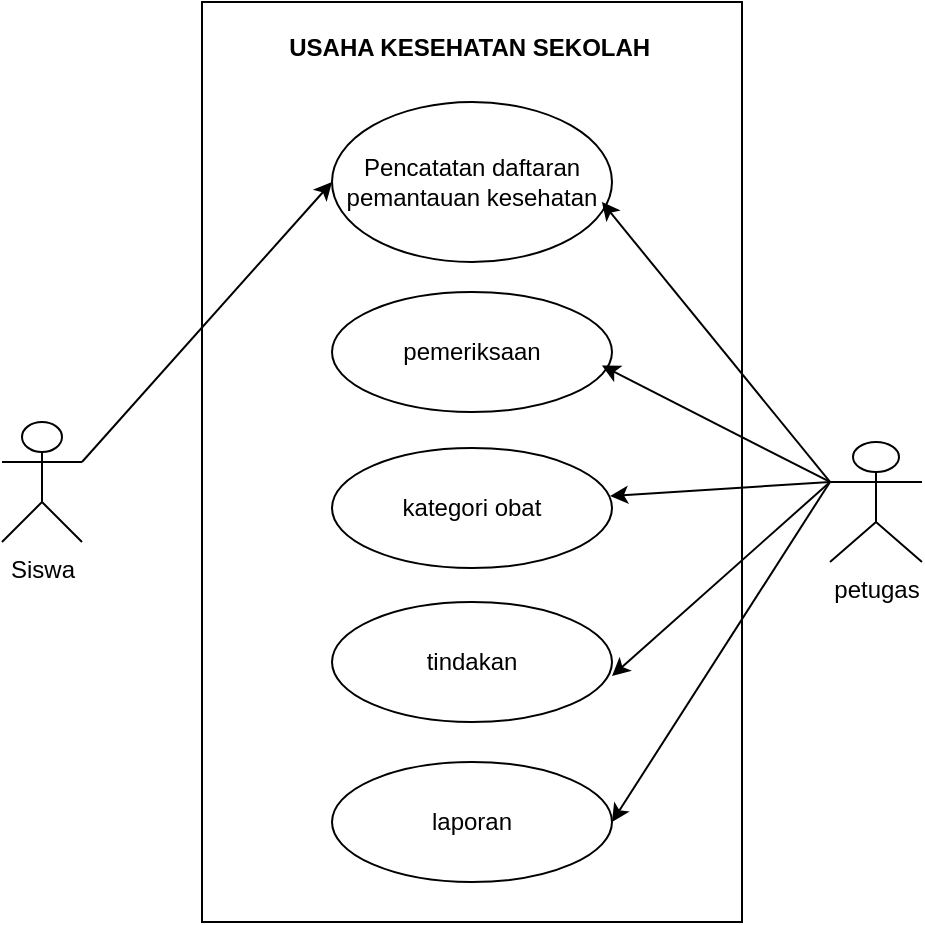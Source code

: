 <mxfile version="24.7.12">
  <diagram name="Page-1" id="EUGrqH4iJHIEKETvZSe5">
    <mxGraphModel dx="1058" dy="623" grid="1" gridSize="10" guides="1" tooltips="1" connect="1" arrows="1" fold="1" page="1" pageScale="1" pageWidth="827" pageHeight="1169" math="0" shadow="0">
      <root>
        <mxCell id="0" />
        <mxCell id="1" parent="0" />
        <mxCell id="sieCO6mT7lECLRqVT0fa-1" value="Siswa" style="shape=umlActor;verticalLabelPosition=bottom;verticalAlign=top;html=1;" vertex="1" parent="1">
          <mxGeometry x="90" y="260" width="40" height="60" as="geometry" />
        </mxCell>
        <mxCell id="sieCO6mT7lECLRqVT0fa-2" value="" style="whiteSpace=wrap;html=1;align=center;" vertex="1" parent="1">
          <mxGeometry x="190" y="50" width="270" height="460" as="geometry" />
        </mxCell>
        <mxCell id="sieCO6mT7lECLRqVT0fa-3" value="Pencatatan daftaran pemantauan kesehatan" style="ellipse;whiteSpace=wrap;html=1;align=center;" vertex="1" parent="1">
          <mxGeometry x="255" y="100" width="140" height="80" as="geometry" />
        </mxCell>
        <mxCell id="sieCO6mT7lECLRqVT0fa-4" value="petugas" style="shape=umlActor;verticalLabelPosition=bottom;verticalAlign=top;html=1;" vertex="1" parent="1">
          <mxGeometry x="504" y="270" width="46" height="60" as="geometry" />
        </mxCell>
        <mxCell id="sieCO6mT7lECLRqVT0fa-5" value="pemeriksaan" style="ellipse;whiteSpace=wrap;html=1;align=center;" vertex="1" parent="1">
          <mxGeometry x="255" y="195" width="140" height="60" as="geometry" />
        </mxCell>
        <mxCell id="sieCO6mT7lECLRqVT0fa-7" value="kategori obat" style="ellipse;whiteSpace=wrap;html=1;align=center;" vertex="1" parent="1">
          <mxGeometry x="255" y="273" width="140" height="60" as="geometry" />
        </mxCell>
        <mxCell id="sieCO6mT7lECLRqVT0fa-9" value="tindakan" style="ellipse;whiteSpace=wrap;html=1;align=center;" vertex="1" parent="1">
          <mxGeometry x="255" y="350" width="140" height="60" as="geometry" />
        </mxCell>
        <mxCell id="sieCO6mT7lECLRqVT0fa-11" value="USAHA KESEHATAN SEKOLAH&amp;nbsp;" style="text;align=center;fontStyle=1;verticalAlign=middle;spacingLeft=3;spacingRight=3;strokeColor=none;rotatable=0;points=[[0,0.5],[1,0.5]];portConstraint=eastwest;html=1;" vertex="1" parent="1">
          <mxGeometry x="285" y="60" width="80" height="26" as="geometry" />
        </mxCell>
        <mxCell id="sieCO6mT7lECLRqVT0fa-13" value="" style="endArrow=classic;html=1;rounded=0;entryX=0.964;entryY=0.625;entryDx=0;entryDy=0;entryPerimeter=0;exitX=0;exitY=0.333;exitDx=0;exitDy=0;exitPerimeter=0;" edge="1" parent="1" source="sieCO6mT7lECLRqVT0fa-4" target="sieCO6mT7lECLRqVT0fa-3">
          <mxGeometry width="50" height="50" relative="1" as="geometry">
            <mxPoint x="390" y="330" as="sourcePoint" />
            <mxPoint x="440" y="280" as="targetPoint" />
          </mxGeometry>
        </mxCell>
        <mxCell id="sieCO6mT7lECLRqVT0fa-14" value="" style="endArrow=classic;html=1;rounded=0;entryX=0.964;entryY=0.613;entryDx=0;entryDy=0;entryPerimeter=0;exitX=0;exitY=0.333;exitDx=0;exitDy=0;exitPerimeter=0;" edge="1" parent="1" source="sieCO6mT7lECLRqVT0fa-4" target="sieCO6mT7lECLRqVT0fa-5">
          <mxGeometry width="50" height="50" relative="1" as="geometry">
            <mxPoint x="390" y="330" as="sourcePoint" />
            <mxPoint x="440" y="280" as="targetPoint" />
          </mxGeometry>
        </mxCell>
        <mxCell id="sieCO6mT7lECLRqVT0fa-15" value="laporan" style="ellipse;whiteSpace=wrap;html=1;align=center;" vertex="1" parent="1">
          <mxGeometry x="255" y="430" width="140" height="60" as="geometry" />
        </mxCell>
        <mxCell id="sieCO6mT7lECLRqVT0fa-17" value="" style="endArrow=classic;html=1;rounded=0;entryX=0.993;entryY=0.4;entryDx=0;entryDy=0;entryPerimeter=0;exitX=0;exitY=0.333;exitDx=0;exitDy=0;exitPerimeter=0;" edge="1" parent="1" source="sieCO6mT7lECLRqVT0fa-4" target="sieCO6mT7lECLRqVT0fa-7">
          <mxGeometry width="50" height="50" relative="1" as="geometry">
            <mxPoint x="500" y="290" as="sourcePoint" />
            <mxPoint x="440" y="280" as="targetPoint" />
          </mxGeometry>
        </mxCell>
        <mxCell id="sieCO6mT7lECLRqVT0fa-18" value="" style="endArrow=classic;html=1;rounded=0;entryX=1;entryY=0.617;entryDx=0;entryDy=0;entryPerimeter=0;exitX=0;exitY=0.333;exitDx=0;exitDy=0;exitPerimeter=0;" edge="1" parent="1" source="sieCO6mT7lECLRqVT0fa-4" target="sieCO6mT7lECLRqVT0fa-9">
          <mxGeometry width="50" height="50" relative="1" as="geometry">
            <mxPoint x="390" y="330" as="sourcePoint" />
            <mxPoint x="440" y="280" as="targetPoint" />
          </mxGeometry>
        </mxCell>
        <mxCell id="sieCO6mT7lECLRqVT0fa-19" value="" style="endArrow=classic;html=1;rounded=0;entryX=1;entryY=0.5;entryDx=0;entryDy=0;exitX=0;exitY=0.333;exitDx=0;exitDy=0;exitPerimeter=0;" edge="1" parent="1" source="sieCO6mT7lECLRqVT0fa-4" target="sieCO6mT7lECLRqVT0fa-15">
          <mxGeometry width="50" height="50" relative="1" as="geometry">
            <mxPoint x="390" y="330" as="sourcePoint" />
            <mxPoint x="440" y="280" as="targetPoint" />
          </mxGeometry>
        </mxCell>
        <mxCell id="sieCO6mT7lECLRqVT0fa-20" value="" style="endArrow=classic;html=1;rounded=0;entryX=0;entryY=0.5;entryDx=0;entryDy=0;exitX=1;exitY=0.333;exitDx=0;exitDy=0;exitPerimeter=0;" edge="1" parent="1" source="sieCO6mT7lECLRqVT0fa-1" target="sieCO6mT7lECLRqVT0fa-3">
          <mxGeometry width="50" height="50" relative="1" as="geometry">
            <mxPoint x="390" y="330" as="sourcePoint" />
            <mxPoint x="440" y="280" as="targetPoint" />
          </mxGeometry>
        </mxCell>
      </root>
    </mxGraphModel>
  </diagram>
</mxfile>

